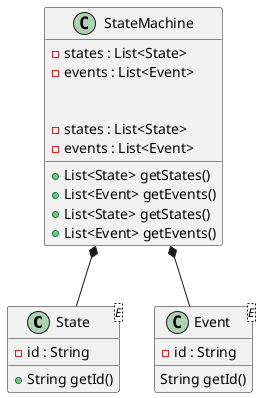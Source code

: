 @startuml
'https://plantuml.com/class-diagram

class State<E> {
    - id : String

    + String getId()
}

class Event<E> {

    - id : String

    String getId()
}

class StateMachine {

    - states : List<State>
    - events : List<Event>

    + List<State> getStates()
    + List<Event> getEvents()
}

class StateMachine {

    - states : List<State>
    - events : List<Event>

    + List<State> getStates()
    + List<Event> getEvents()

}

StateMachine *-- State
StateMachine *-- Event



@enduml